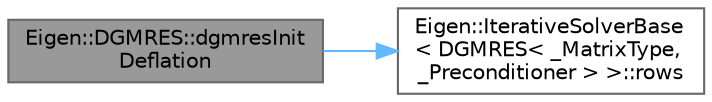 digraph "Eigen::DGMRES::dgmresInitDeflation"
{
 // LATEX_PDF_SIZE
  bgcolor="transparent";
  edge [fontname=Helvetica,fontsize=10,labelfontname=Helvetica,labelfontsize=10];
  node [fontname=Helvetica,fontsize=10,shape=box,height=0.2,width=0.4];
  rankdir="LR";
  Node1 [id="Node000001",label="Eigen::DGMRES::dgmresInit\lDeflation",height=0.2,width=0.4,color="gray40", fillcolor="grey60", style="filled", fontcolor="black",tooltip=" "];
  Node1 -> Node2 [id="edge1_Node000001_Node000002",color="steelblue1",style="solid",tooltip=" "];
  Node2 [id="Node000002",label="Eigen::IterativeSolverBase\l\< DGMRES\< _MatrixType, \l_Preconditioner \> \>::rows",height=0.2,width=0.4,color="grey40", fillcolor="white", style="filled",URL="$class_eigen_1_1_iterative_solver_base.html#a51213f927ba8c833807544bf5e58c8b9",tooltip=" "];
}
